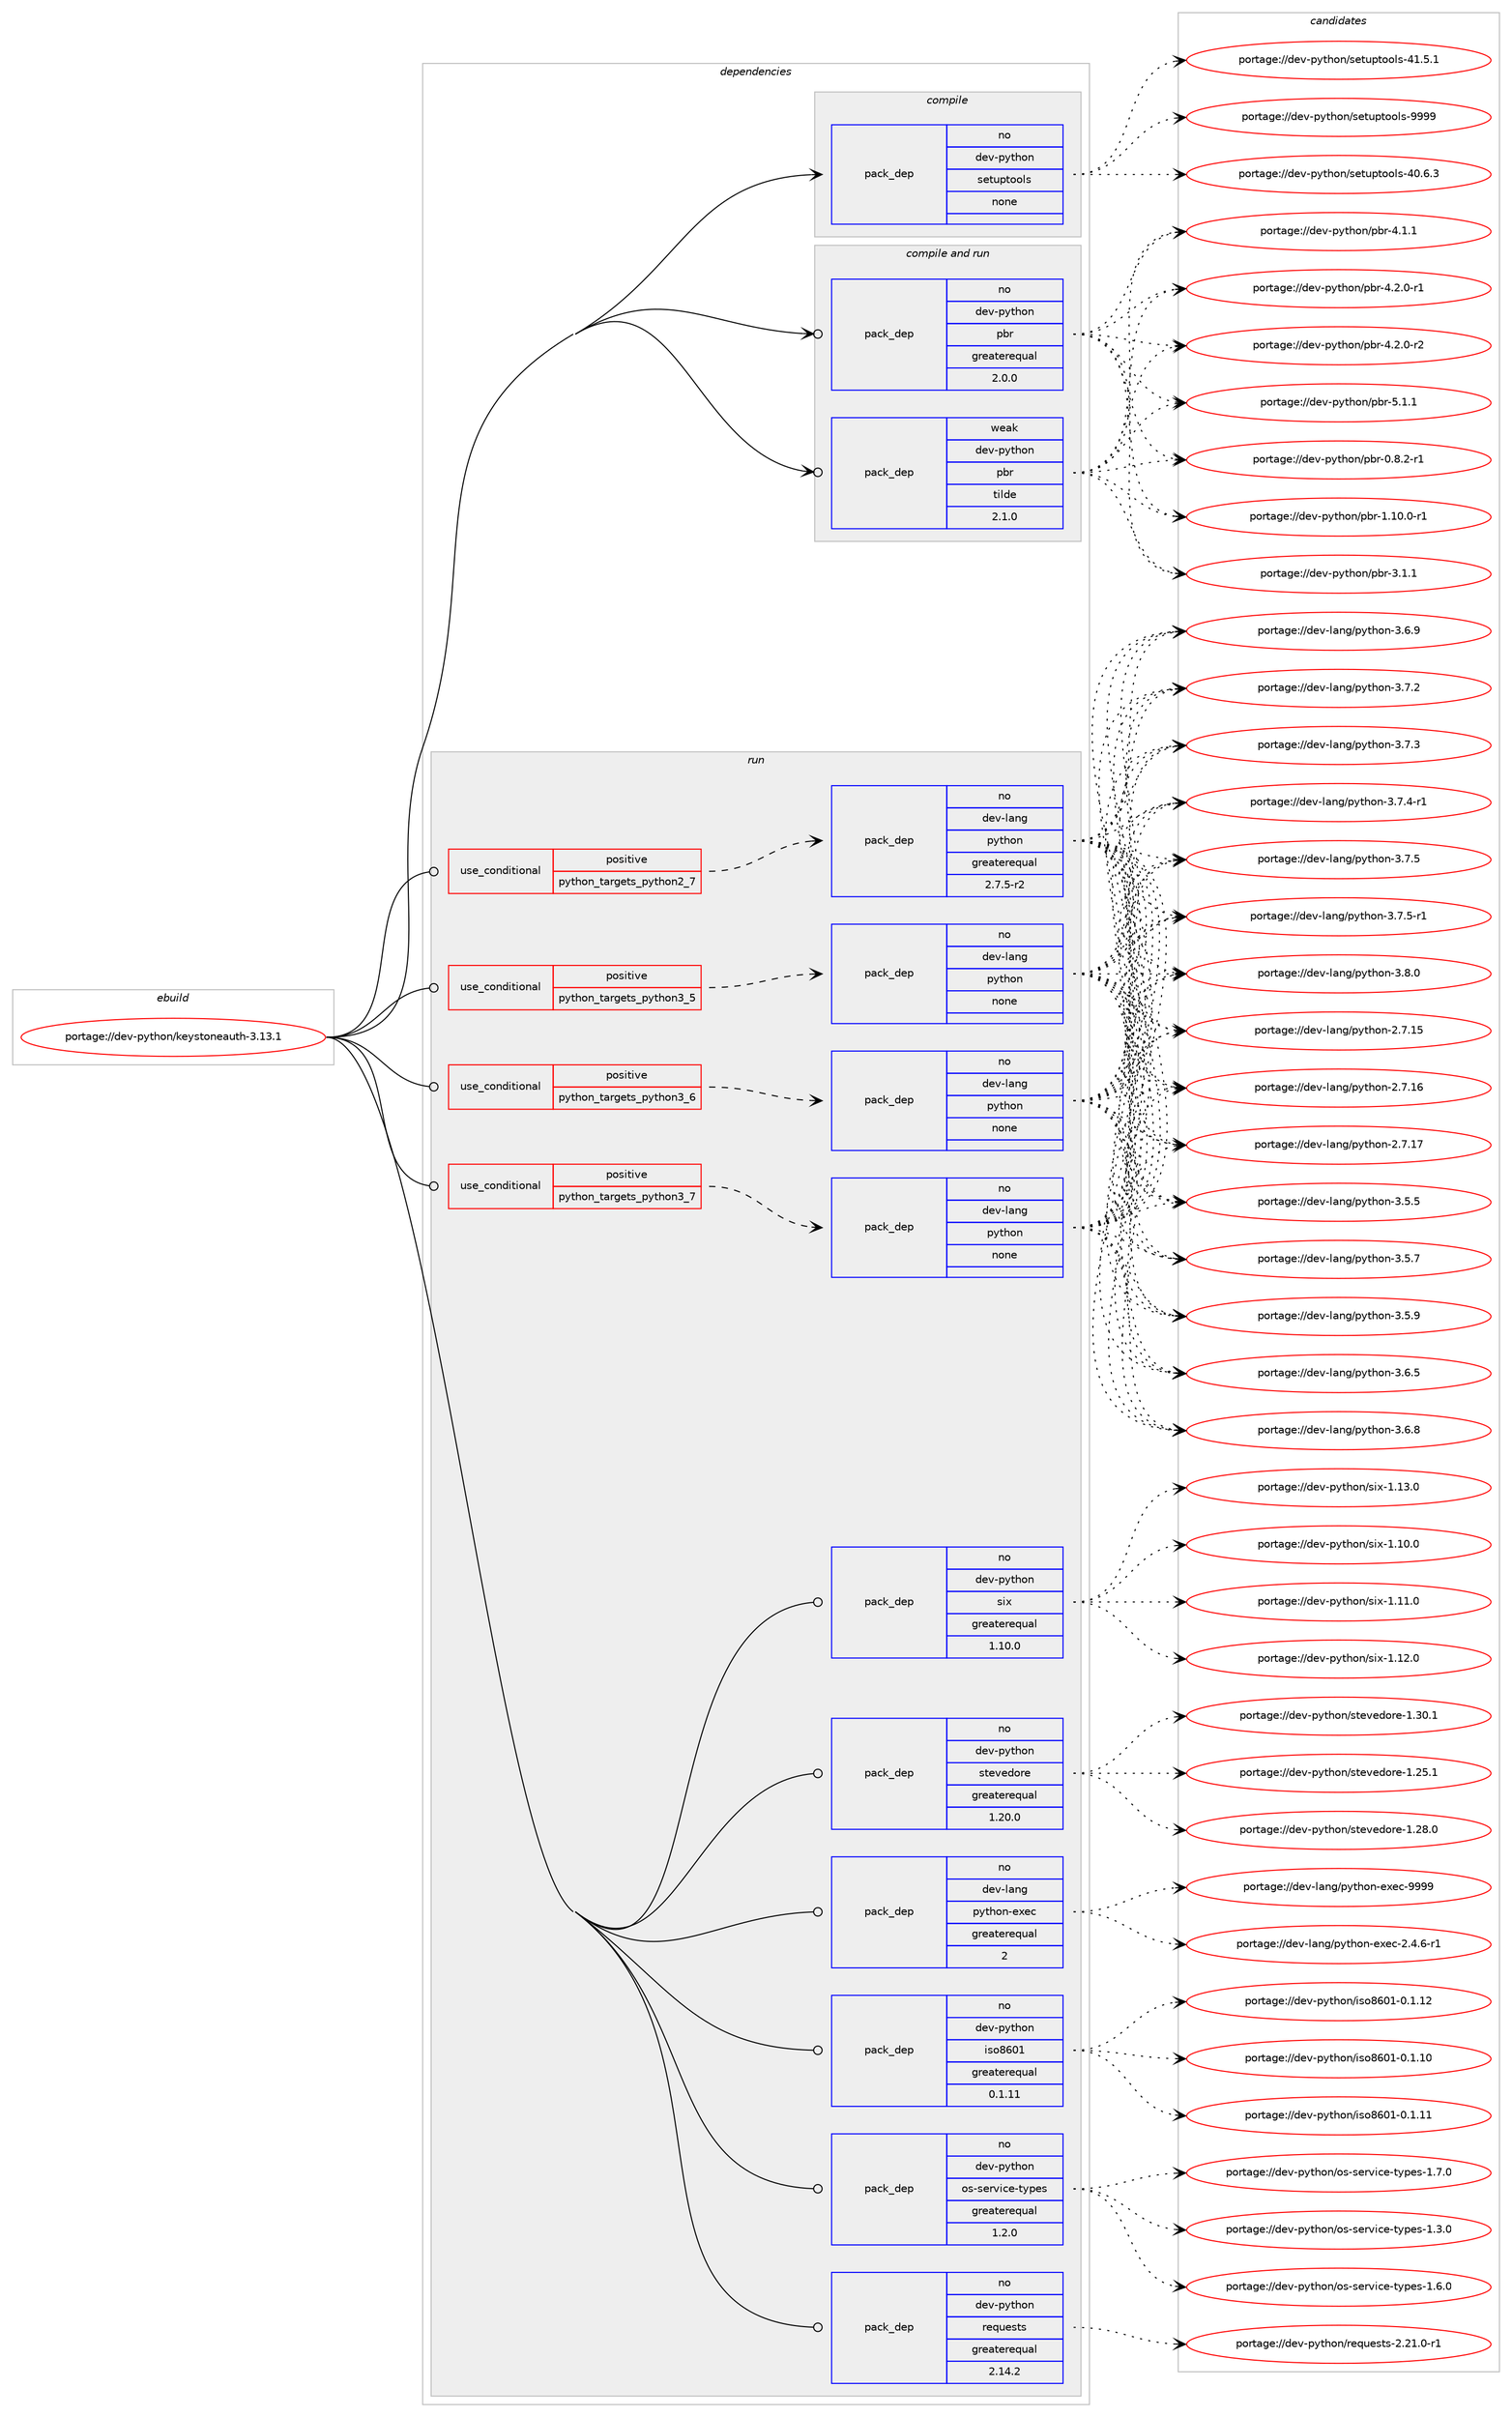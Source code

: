 digraph prolog {

# *************
# Graph options
# *************

newrank=true;
concentrate=true;
compound=true;
graph [rankdir=LR,fontname=Helvetica,fontsize=10,ranksep=1.5];#, ranksep=2.5, nodesep=0.2];
edge  [arrowhead=vee];
node  [fontname=Helvetica,fontsize=10];

# **********
# The ebuild
# **********

subgraph cluster_leftcol {
color=gray;
rank=same;
label=<<i>ebuild</i>>;
id [label="portage://dev-python/keystoneauth-3.13.1", color=red, width=4, href="../dev-python/keystoneauth-3.13.1.svg"];
}

# ****************
# The dependencies
# ****************

subgraph cluster_midcol {
color=gray;
label=<<i>dependencies</i>>;
subgraph cluster_compile {
fillcolor="#eeeeee";
style=filled;
label=<<i>compile</i>>;
subgraph pack112727 {
dependency147068 [label=<<TABLE BORDER="0" CELLBORDER="1" CELLSPACING="0" CELLPADDING="4" WIDTH="220"><TR><TD ROWSPAN="6" CELLPADDING="30">pack_dep</TD></TR><TR><TD WIDTH="110">no</TD></TR><TR><TD>dev-python</TD></TR><TR><TD>setuptools</TD></TR><TR><TD>none</TD></TR><TR><TD></TD></TR></TABLE>>, shape=none, color=blue];
}
id:e -> dependency147068:w [weight=20,style="solid",arrowhead="vee"];
}
subgraph cluster_compileandrun {
fillcolor="#eeeeee";
style=filled;
label=<<i>compile and run</i>>;
subgraph pack112728 {
dependency147069 [label=<<TABLE BORDER="0" CELLBORDER="1" CELLSPACING="0" CELLPADDING="4" WIDTH="220"><TR><TD ROWSPAN="6" CELLPADDING="30">pack_dep</TD></TR><TR><TD WIDTH="110">no</TD></TR><TR><TD>dev-python</TD></TR><TR><TD>pbr</TD></TR><TR><TD>greaterequal</TD></TR><TR><TD>2.0.0</TD></TR></TABLE>>, shape=none, color=blue];
}
id:e -> dependency147069:w [weight=20,style="solid",arrowhead="odotvee"];
subgraph pack112729 {
dependency147070 [label=<<TABLE BORDER="0" CELLBORDER="1" CELLSPACING="0" CELLPADDING="4" WIDTH="220"><TR><TD ROWSPAN="6" CELLPADDING="30">pack_dep</TD></TR><TR><TD WIDTH="110">weak</TD></TR><TR><TD>dev-python</TD></TR><TR><TD>pbr</TD></TR><TR><TD>tilde</TD></TR><TR><TD>2.1.0</TD></TR></TABLE>>, shape=none, color=blue];
}
id:e -> dependency147070:w [weight=20,style="solid",arrowhead="odotvee"];
}
subgraph cluster_run {
fillcolor="#eeeeee";
style=filled;
label=<<i>run</i>>;
subgraph cond31016 {
dependency147071 [label=<<TABLE BORDER="0" CELLBORDER="1" CELLSPACING="0" CELLPADDING="4"><TR><TD ROWSPAN="3" CELLPADDING="10">use_conditional</TD></TR><TR><TD>positive</TD></TR><TR><TD>python_targets_python2_7</TD></TR></TABLE>>, shape=none, color=red];
subgraph pack112730 {
dependency147072 [label=<<TABLE BORDER="0" CELLBORDER="1" CELLSPACING="0" CELLPADDING="4" WIDTH="220"><TR><TD ROWSPAN="6" CELLPADDING="30">pack_dep</TD></TR><TR><TD WIDTH="110">no</TD></TR><TR><TD>dev-lang</TD></TR><TR><TD>python</TD></TR><TR><TD>greaterequal</TD></TR><TR><TD>2.7.5-r2</TD></TR></TABLE>>, shape=none, color=blue];
}
dependency147071:e -> dependency147072:w [weight=20,style="dashed",arrowhead="vee"];
}
id:e -> dependency147071:w [weight=20,style="solid",arrowhead="odot"];
subgraph cond31017 {
dependency147073 [label=<<TABLE BORDER="0" CELLBORDER="1" CELLSPACING="0" CELLPADDING="4"><TR><TD ROWSPAN="3" CELLPADDING="10">use_conditional</TD></TR><TR><TD>positive</TD></TR><TR><TD>python_targets_python3_5</TD></TR></TABLE>>, shape=none, color=red];
subgraph pack112731 {
dependency147074 [label=<<TABLE BORDER="0" CELLBORDER="1" CELLSPACING="0" CELLPADDING="4" WIDTH="220"><TR><TD ROWSPAN="6" CELLPADDING="30">pack_dep</TD></TR><TR><TD WIDTH="110">no</TD></TR><TR><TD>dev-lang</TD></TR><TR><TD>python</TD></TR><TR><TD>none</TD></TR><TR><TD></TD></TR></TABLE>>, shape=none, color=blue];
}
dependency147073:e -> dependency147074:w [weight=20,style="dashed",arrowhead="vee"];
}
id:e -> dependency147073:w [weight=20,style="solid",arrowhead="odot"];
subgraph cond31018 {
dependency147075 [label=<<TABLE BORDER="0" CELLBORDER="1" CELLSPACING="0" CELLPADDING="4"><TR><TD ROWSPAN="3" CELLPADDING="10">use_conditional</TD></TR><TR><TD>positive</TD></TR><TR><TD>python_targets_python3_6</TD></TR></TABLE>>, shape=none, color=red];
subgraph pack112732 {
dependency147076 [label=<<TABLE BORDER="0" CELLBORDER="1" CELLSPACING="0" CELLPADDING="4" WIDTH="220"><TR><TD ROWSPAN="6" CELLPADDING="30">pack_dep</TD></TR><TR><TD WIDTH="110">no</TD></TR><TR><TD>dev-lang</TD></TR><TR><TD>python</TD></TR><TR><TD>none</TD></TR><TR><TD></TD></TR></TABLE>>, shape=none, color=blue];
}
dependency147075:e -> dependency147076:w [weight=20,style="dashed",arrowhead="vee"];
}
id:e -> dependency147075:w [weight=20,style="solid",arrowhead="odot"];
subgraph cond31019 {
dependency147077 [label=<<TABLE BORDER="0" CELLBORDER="1" CELLSPACING="0" CELLPADDING="4"><TR><TD ROWSPAN="3" CELLPADDING="10">use_conditional</TD></TR><TR><TD>positive</TD></TR><TR><TD>python_targets_python3_7</TD></TR></TABLE>>, shape=none, color=red];
subgraph pack112733 {
dependency147078 [label=<<TABLE BORDER="0" CELLBORDER="1" CELLSPACING="0" CELLPADDING="4" WIDTH="220"><TR><TD ROWSPAN="6" CELLPADDING="30">pack_dep</TD></TR><TR><TD WIDTH="110">no</TD></TR><TR><TD>dev-lang</TD></TR><TR><TD>python</TD></TR><TR><TD>none</TD></TR><TR><TD></TD></TR></TABLE>>, shape=none, color=blue];
}
dependency147077:e -> dependency147078:w [weight=20,style="dashed",arrowhead="vee"];
}
id:e -> dependency147077:w [weight=20,style="solid",arrowhead="odot"];
subgraph pack112734 {
dependency147079 [label=<<TABLE BORDER="0" CELLBORDER="1" CELLSPACING="0" CELLPADDING="4" WIDTH="220"><TR><TD ROWSPAN="6" CELLPADDING="30">pack_dep</TD></TR><TR><TD WIDTH="110">no</TD></TR><TR><TD>dev-lang</TD></TR><TR><TD>python-exec</TD></TR><TR><TD>greaterequal</TD></TR><TR><TD>2</TD></TR></TABLE>>, shape=none, color=blue];
}
id:e -> dependency147079:w [weight=20,style="solid",arrowhead="odot"];
subgraph pack112735 {
dependency147080 [label=<<TABLE BORDER="0" CELLBORDER="1" CELLSPACING="0" CELLPADDING="4" WIDTH="220"><TR><TD ROWSPAN="6" CELLPADDING="30">pack_dep</TD></TR><TR><TD WIDTH="110">no</TD></TR><TR><TD>dev-python</TD></TR><TR><TD>iso8601</TD></TR><TR><TD>greaterequal</TD></TR><TR><TD>0.1.11</TD></TR></TABLE>>, shape=none, color=blue];
}
id:e -> dependency147080:w [weight=20,style="solid",arrowhead="odot"];
subgraph pack112736 {
dependency147081 [label=<<TABLE BORDER="0" CELLBORDER="1" CELLSPACING="0" CELLPADDING="4" WIDTH="220"><TR><TD ROWSPAN="6" CELLPADDING="30">pack_dep</TD></TR><TR><TD WIDTH="110">no</TD></TR><TR><TD>dev-python</TD></TR><TR><TD>os-service-types</TD></TR><TR><TD>greaterequal</TD></TR><TR><TD>1.2.0</TD></TR></TABLE>>, shape=none, color=blue];
}
id:e -> dependency147081:w [weight=20,style="solid",arrowhead="odot"];
subgraph pack112737 {
dependency147082 [label=<<TABLE BORDER="0" CELLBORDER="1" CELLSPACING="0" CELLPADDING="4" WIDTH="220"><TR><TD ROWSPAN="6" CELLPADDING="30">pack_dep</TD></TR><TR><TD WIDTH="110">no</TD></TR><TR><TD>dev-python</TD></TR><TR><TD>requests</TD></TR><TR><TD>greaterequal</TD></TR><TR><TD>2.14.2</TD></TR></TABLE>>, shape=none, color=blue];
}
id:e -> dependency147082:w [weight=20,style="solid",arrowhead="odot"];
subgraph pack112738 {
dependency147083 [label=<<TABLE BORDER="0" CELLBORDER="1" CELLSPACING="0" CELLPADDING="4" WIDTH="220"><TR><TD ROWSPAN="6" CELLPADDING="30">pack_dep</TD></TR><TR><TD WIDTH="110">no</TD></TR><TR><TD>dev-python</TD></TR><TR><TD>six</TD></TR><TR><TD>greaterequal</TD></TR><TR><TD>1.10.0</TD></TR></TABLE>>, shape=none, color=blue];
}
id:e -> dependency147083:w [weight=20,style="solid",arrowhead="odot"];
subgraph pack112739 {
dependency147084 [label=<<TABLE BORDER="0" CELLBORDER="1" CELLSPACING="0" CELLPADDING="4" WIDTH="220"><TR><TD ROWSPAN="6" CELLPADDING="30">pack_dep</TD></TR><TR><TD WIDTH="110">no</TD></TR><TR><TD>dev-python</TD></TR><TR><TD>stevedore</TD></TR><TR><TD>greaterequal</TD></TR><TR><TD>1.20.0</TD></TR></TABLE>>, shape=none, color=blue];
}
id:e -> dependency147084:w [weight=20,style="solid",arrowhead="odot"];
}
}

# **************
# The candidates
# **************

subgraph cluster_choices {
rank=same;
color=gray;
label=<<i>candidates</i>>;

subgraph choice112727 {
color=black;
nodesep=1;
choiceportage100101118451121211161041111104711510111611711211611111110811545524846544651 [label="portage://dev-python/setuptools-40.6.3", color=red, width=4,href="../dev-python/setuptools-40.6.3.svg"];
choiceportage100101118451121211161041111104711510111611711211611111110811545524946534649 [label="portage://dev-python/setuptools-41.5.1", color=red, width=4,href="../dev-python/setuptools-41.5.1.svg"];
choiceportage10010111845112121116104111110471151011161171121161111111081154557575757 [label="portage://dev-python/setuptools-9999", color=red, width=4,href="../dev-python/setuptools-9999.svg"];
dependency147068:e -> choiceportage100101118451121211161041111104711510111611711211611111110811545524846544651:w [style=dotted,weight="100"];
dependency147068:e -> choiceportage100101118451121211161041111104711510111611711211611111110811545524946534649:w [style=dotted,weight="100"];
dependency147068:e -> choiceportage10010111845112121116104111110471151011161171121161111111081154557575757:w [style=dotted,weight="100"];
}
subgraph choice112728 {
color=black;
nodesep=1;
choiceportage1001011184511212111610411111047112981144548465646504511449 [label="portage://dev-python/pbr-0.8.2-r1", color=red, width=4,href="../dev-python/pbr-0.8.2-r1.svg"];
choiceportage100101118451121211161041111104711298114454946494846484511449 [label="portage://dev-python/pbr-1.10.0-r1", color=red, width=4,href="../dev-python/pbr-1.10.0-r1.svg"];
choiceportage100101118451121211161041111104711298114455146494649 [label="portage://dev-python/pbr-3.1.1", color=red, width=4,href="../dev-python/pbr-3.1.1.svg"];
choiceportage100101118451121211161041111104711298114455246494649 [label="portage://dev-python/pbr-4.1.1", color=red, width=4,href="../dev-python/pbr-4.1.1.svg"];
choiceportage1001011184511212111610411111047112981144552465046484511449 [label="portage://dev-python/pbr-4.2.0-r1", color=red, width=4,href="../dev-python/pbr-4.2.0-r1.svg"];
choiceportage1001011184511212111610411111047112981144552465046484511450 [label="portage://dev-python/pbr-4.2.0-r2", color=red, width=4,href="../dev-python/pbr-4.2.0-r2.svg"];
choiceportage100101118451121211161041111104711298114455346494649 [label="portage://dev-python/pbr-5.1.1", color=red, width=4,href="../dev-python/pbr-5.1.1.svg"];
dependency147069:e -> choiceportage1001011184511212111610411111047112981144548465646504511449:w [style=dotted,weight="100"];
dependency147069:e -> choiceportage100101118451121211161041111104711298114454946494846484511449:w [style=dotted,weight="100"];
dependency147069:e -> choiceportage100101118451121211161041111104711298114455146494649:w [style=dotted,weight="100"];
dependency147069:e -> choiceportage100101118451121211161041111104711298114455246494649:w [style=dotted,weight="100"];
dependency147069:e -> choiceportage1001011184511212111610411111047112981144552465046484511449:w [style=dotted,weight="100"];
dependency147069:e -> choiceportage1001011184511212111610411111047112981144552465046484511450:w [style=dotted,weight="100"];
dependency147069:e -> choiceportage100101118451121211161041111104711298114455346494649:w [style=dotted,weight="100"];
}
subgraph choice112729 {
color=black;
nodesep=1;
choiceportage1001011184511212111610411111047112981144548465646504511449 [label="portage://dev-python/pbr-0.8.2-r1", color=red, width=4,href="../dev-python/pbr-0.8.2-r1.svg"];
choiceportage100101118451121211161041111104711298114454946494846484511449 [label="portage://dev-python/pbr-1.10.0-r1", color=red, width=4,href="../dev-python/pbr-1.10.0-r1.svg"];
choiceportage100101118451121211161041111104711298114455146494649 [label="portage://dev-python/pbr-3.1.1", color=red, width=4,href="../dev-python/pbr-3.1.1.svg"];
choiceportage100101118451121211161041111104711298114455246494649 [label="portage://dev-python/pbr-4.1.1", color=red, width=4,href="../dev-python/pbr-4.1.1.svg"];
choiceportage1001011184511212111610411111047112981144552465046484511449 [label="portage://dev-python/pbr-4.2.0-r1", color=red, width=4,href="../dev-python/pbr-4.2.0-r1.svg"];
choiceportage1001011184511212111610411111047112981144552465046484511450 [label="portage://dev-python/pbr-4.2.0-r2", color=red, width=4,href="../dev-python/pbr-4.2.0-r2.svg"];
choiceportage100101118451121211161041111104711298114455346494649 [label="portage://dev-python/pbr-5.1.1", color=red, width=4,href="../dev-python/pbr-5.1.1.svg"];
dependency147070:e -> choiceportage1001011184511212111610411111047112981144548465646504511449:w [style=dotted,weight="100"];
dependency147070:e -> choiceportage100101118451121211161041111104711298114454946494846484511449:w [style=dotted,weight="100"];
dependency147070:e -> choiceportage100101118451121211161041111104711298114455146494649:w [style=dotted,weight="100"];
dependency147070:e -> choiceportage100101118451121211161041111104711298114455246494649:w [style=dotted,weight="100"];
dependency147070:e -> choiceportage1001011184511212111610411111047112981144552465046484511449:w [style=dotted,weight="100"];
dependency147070:e -> choiceportage1001011184511212111610411111047112981144552465046484511450:w [style=dotted,weight="100"];
dependency147070:e -> choiceportage100101118451121211161041111104711298114455346494649:w [style=dotted,weight="100"];
}
subgraph choice112730 {
color=black;
nodesep=1;
choiceportage10010111845108971101034711212111610411111045504655464953 [label="portage://dev-lang/python-2.7.15", color=red, width=4,href="../dev-lang/python-2.7.15.svg"];
choiceportage10010111845108971101034711212111610411111045504655464954 [label="portage://dev-lang/python-2.7.16", color=red, width=4,href="../dev-lang/python-2.7.16.svg"];
choiceportage10010111845108971101034711212111610411111045504655464955 [label="portage://dev-lang/python-2.7.17", color=red, width=4,href="../dev-lang/python-2.7.17.svg"];
choiceportage100101118451089711010347112121116104111110455146534653 [label="portage://dev-lang/python-3.5.5", color=red, width=4,href="../dev-lang/python-3.5.5.svg"];
choiceportage100101118451089711010347112121116104111110455146534655 [label="portage://dev-lang/python-3.5.7", color=red, width=4,href="../dev-lang/python-3.5.7.svg"];
choiceportage100101118451089711010347112121116104111110455146534657 [label="portage://dev-lang/python-3.5.9", color=red, width=4,href="../dev-lang/python-3.5.9.svg"];
choiceportage100101118451089711010347112121116104111110455146544653 [label="portage://dev-lang/python-3.6.5", color=red, width=4,href="../dev-lang/python-3.6.5.svg"];
choiceportage100101118451089711010347112121116104111110455146544656 [label="portage://dev-lang/python-3.6.8", color=red, width=4,href="../dev-lang/python-3.6.8.svg"];
choiceportage100101118451089711010347112121116104111110455146544657 [label="portage://dev-lang/python-3.6.9", color=red, width=4,href="../dev-lang/python-3.6.9.svg"];
choiceportage100101118451089711010347112121116104111110455146554650 [label="portage://dev-lang/python-3.7.2", color=red, width=4,href="../dev-lang/python-3.7.2.svg"];
choiceportage100101118451089711010347112121116104111110455146554651 [label="portage://dev-lang/python-3.7.3", color=red, width=4,href="../dev-lang/python-3.7.3.svg"];
choiceportage1001011184510897110103471121211161041111104551465546524511449 [label="portage://dev-lang/python-3.7.4-r1", color=red, width=4,href="../dev-lang/python-3.7.4-r1.svg"];
choiceportage100101118451089711010347112121116104111110455146554653 [label="portage://dev-lang/python-3.7.5", color=red, width=4,href="../dev-lang/python-3.7.5.svg"];
choiceportage1001011184510897110103471121211161041111104551465546534511449 [label="portage://dev-lang/python-3.7.5-r1", color=red, width=4,href="../dev-lang/python-3.7.5-r1.svg"];
choiceportage100101118451089711010347112121116104111110455146564648 [label="portage://dev-lang/python-3.8.0", color=red, width=4,href="../dev-lang/python-3.8.0.svg"];
dependency147072:e -> choiceportage10010111845108971101034711212111610411111045504655464953:w [style=dotted,weight="100"];
dependency147072:e -> choiceportage10010111845108971101034711212111610411111045504655464954:w [style=dotted,weight="100"];
dependency147072:e -> choiceportage10010111845108971101034711212111610411111045504655464955:w [style=dotted,weight="100"];
dependency147072:e -> choiceportage100101118451089711010347112121116104111110455146534653:w [style=dotted,weight="100"];
dependency147072:e -> choiceportage100101118451089711010347112121116104111110455146534655:w [style=dotted,weight="100"];
dependency147072:e -> choiceportage100101118451089711010347112121116104111110455146534657:w [style=dotted,weight="100"];
dependency147072:e -> choiceportage100101118451089711010347112121116104111110455146544653:w [style=dotted,weight="100"];
dependency147072:e -> choiceportage100101118451089711010347112121116104111110455146544656:w [style=dotted,weight="100"];
dependency147072:e -> choiceportage100101118451089711010347112121116104111110455146544657:w [style=dotted,weight="100"];
dependency147072:e -> choiceportage100101118451089711010347112121116104111110455146554650:w [style=dotted,weight="100"];
dependency147072:e -> choiceportage100101118451089711010347112121116104111110455146554651:w [style=dotted,weight="100"];
dependency147072:e -> choiceportage1001011184510897110103471121211161041111104551465546524511449:w [style=dotted,weight="100"];
dependency147072:e -> choiceportage100101118451089711010347112121116104111110455146554653:w [style=dotted,weight="100"];
dependency147072:e -> choiceportage1001011184510897110103471121211161041111104551465546534511449:w [style=dotted,weight="100"];
dependency147072:e -> choiceportage100101118451089711010347112121116104111110455146564648:w [style=dotted,weight="100"];
}
subgraph choice112731 {
color=black;
nodesep=1;
choiceportage10010111845108971101034711212111610411111045504655464953 [label="portage://dev-lang/python-2.7.15", color=red, width=4,href="../dev-lang/python-2.7.15.svg"];
choiceportage10010111845108971101034711212111610411111045504655464954 [label="portage://dev-lang/python-2.7.16", color=red, width=4,href="../dev-lang/python-2.7.16.svg"];
choiceportage10010111845108971101034711212111610411111045504655464955 [label="portage://dev-lang/python-2.7.17", color=red, width=4,href="../dev-lang/python-2.7.17.svg"];
choiceportage100101118451089711010347112121116104111110455146534653 [label="portage://dev-lang/python-3.5.5", color=red, width=4,href="../dev-lang/python-3.5.5.svg"];
choiceportage100101118451089711010347112121116104111110455146534655 [label="portage://dev-lang/python-3.5.7", color=red, width=4,href="../dev-lang/python-3.5.7.svg"];
choiceportage100101118451089711010347112121116104111110455146534657 [label="portage://dev-lang/python-3.5.9", color=red, width=4,href="../dev-lang/python-3.5.9.svg"];
choiceportage100101118451089711010347112121116104111110455146544653 [label="portage://dev-lang/python-3.6.5", color=red, width=4,href="../dev-lang/python-3.6.5.svg"];
choiceportage100101118451089711010347112121116104111110455146544656 [label="portage://dev-lang/python-3.6.8", color=red, width=4,href="../dev-lang/python-3.6.8.svg"];
choiceportage100101118451089711010347112121116104111110455146544657 [label="portage://dev-lang/python-3.6.9", color=red, width=4,href="../dev-lang/python-3.6.9.svg"];
choiceportage100101118451089711010347112121116104111110455146554650 [label="portage://dev-lang/python-3.7.2", color=red, width=4,href="../dev-lang/python-3.7.2.svg"];
choiceportage100101118451089711010347112121116104111110455146554651 [label="portage://dev-lang/python-3.7.3", color=red, width=4,href="../dev-lang/python-3.7.3.svg"];
choiceportage1001011184510897110103471121211161041111104551465546524511449 [label="portage://dev-lang/python-3.7.4-r1", color=red, width=4,href="../dev-lang/python-3.7.4-r1.svg"];
choiceportage100101118451089711010347112121116104111110455146554653 [label="portage://dev-lang/python-3.7.5", color=red, width=4,href="../dev-lang/python-3.7.5.svg"];
choiceportage1001011184510897110103471121211161041111104551465546534511449 [label="portage://dev-lang/python-3.7.5-r1", color=red, width=4,href="../dev-lang/python-3.7.5-r1.svg"];
choiceportage100101118451089711010347112121116104111110455146564648 [label="portage://dev-lang/python-3.8.0", color=red, width=4,href="../dev-lang/python-3.8.0.svg"];
dependency147074:e -> choiceportage10010111845108971101034711212111610411111045504655464953:w [style=dotted,weight="100"];
dependency147074:e -> choiceportage10010111845108971101034711212111610411111045504655464954:w [style=dotted,weight="100"];
dependency147074:e -> choiceportage10010111845108971101034711212111610411111045504655464955:w [style=dotted,weight="100"];
dependency147074:e -> choiceportage100101118451089711010347112121116104111110455146534653:w [style=dotted,weight="100"];
dependency147074:e -> choiceportage100101118451089711010347112121116104111110455146534655:w [style=dotted,weight="100"];
dependency147074:e -> choiceportage100101118451089711010347112121116104111110455146534657:w [style=dotted,weight="100"];
dependency147074:e -> choiceportage100101118451089711010347112121116104111110455146544653:w [style=dotted,weight="100"];
dependency147074:e -> choiceportage100101118451089711010347112121116104111110455146544656:w [style=dotted,weight="100"];
dependency147074:e -> choiceportage100101118451089711010347112121116104111110455146544657:w [style=dotted,weight="100"];
dependency147074:e -> choiceportage100101118451089711010347112121116104111110455146554650:w [style=dotted,weight="100"];
dependency147074:e -> choiceportage100101118451089711010347112121116104111110455146554651:w [style=dotted,weight="100"];
dependency147074:e -> choiceportage1001011184510897110103471121211161041111104551465546524511449:w [style=dotted,weight="100"];
dependency147074:e -> choiceportage100101118451089711010347112121116104111110455146554653:w [style=dotted,weight="100"];
dependency147074:e -> choiceportage1001011184510897110103471121211161041111104551465546534511449:w [style=dotted,weight="100"];
dependency147074:e -> choiceportage100101118451089711010347112121116104111110455146564648:w [style=dotted,weight="100"];
}
subgraph choice112732 {
color=black;
nodesep=1;
choiceportage10010111845108971101034711212111610411111045504655464953 [label="portage://dev-lang/python-2.7.15", color=red, width=4,href="../dev-lang/python-2.7.15.svg"];
choiceportage10010111845108971101034711212111610411111045504655464954 [label="portage://dev-lang/python-2.7.16", color=red, width=4,href="../dev-lang/python-2.7.16.svg"];
choiceportage10010111845108971101034711212111610411111045504655464955 [label="portage://dev-lang/python-2.7.17", color=red, width=4,href="../dev-lang/python-2.7.17.svg"];
choiceportage100101118451089711010347112121116104111110455146534653 [label="portage://dev-lang/python-3.5.5", color=red, width=4,href="../dev-lang/python-3.5.5.svg"];
choiceportage100101118451089711010347112121116104111110455146534655 [label="portage://dev-lang/python-3.5.7", color=red, width=4,href="../dev-lang/python-3.5.7.svg"];
choiceportage100101118451089711010347112121116104111110455146534657 [label="portage://dev-lang/python-3.5.9", color=red, width=4,href="../dev-lang/python-3.5.9.svg"];
choiceportage100101118451089711010347112121116104111110455146544653 [label="portage://dev-lang/python-3.6.5", color=red, width=4,href="../dev-lang/python-3.6.5.svg"];
choiceportage100101118451089711010347112121116104111110455146544656 [label="portage://dev-lang/python-3.6.8", color=red, width=4,href="../dev-lang/python-3.6.8.svg"];
choiceportage100101118451089711010347112121116104111110455146544657 [label="portage://dev-lang/python-3.6.9", color=red, width=4,href="../dev-lang/python-3.6.9.svg"];
choiceportage100101118451089711010347112121116104111110455146554650 [label="portage://dev-lang/python-3.7.2", color=red, width=4,href="../dev-lang/python-3.7.2.svg"];
choiceportage100101118451089711010347112121116104111110455146554651 [label="portage://dev-lang/python-3.7.3", color=red, width=4,href="../dev-lang/python-3.7.3.svg"];
choiceportage1001011184510897110103471121211161041111104551465546524511449 [label="portage://dev-lang/python-3.7.4-r1", color=red, width=4,href="../dev-lang/python-3.7.4-r1.svg"];
choiceportage100101118451089711010347112121116104111110455146554653 [label="portage://dev-lang/python-3.7.5", color=red, width=4,href="../dev-lang/python-3.7.5.svg"];
choiceportage1001011184510897110103471121211161041111104551465546534511449 [label="portage://dev-lang/python-3.7.5-r1", color=red, width=4,href="../dev-lang/python-3.7.5-r1.svg"];
choiceportage100101118451089711010347112121116104111110455146564648 [label="portage://dev-lang/python-3.8.0", color=red, width=4,href="../dev-lang/python-3.8.0.svg"];
dependency147076:e -> choiceportage10010111845108971101034711212111610411111045504655464953:w [style=dotted,weight="100"];
dependency147076:e -> choiceportage10010111845108971101034711212111610411111045504655464954:w [style=dotted,weight="100"];
dependency147076:e -> choiceportage10010111845108971101034711212111610411111045504655464955:w [style=dotted,weight="100"];
dependency147076:e -> choiceportage100101118451089711010347112121116104111110455146534653:w [style=dotted,weight="100"];
dependency147076:e -> choiceportage100101118451089711010347112121116104111110455146534655:w [style=dotted,weight="100"];
dependency147076:e -> choiceportage100101118451089711010347112121116104111110455146534657:w [style=dotted,weight="100"];
dependency147076:e -> choiceportage100101118451089711010347112121116104111110455146544653:w [style=dotted,weight="100"];
dependency147076:e -> choiceportage100101118451089711010347112121116104111110455146544656:w [style=dotted,weight="100"];
dependency147076:e -> choiceportage100101118451089711010347112121116104111110455146544657:w [style=dotted,weight="100"];
dependency147076:e -> choiceportage100101118451089711010347112121116104111110455146554650:w [style=dotted,weight="100"];
dependency147076:e -> choiceportage100101118451089711010347112121116104111110455146554651:w [style=dotted,weight="100"];
dependency147076:e -> choiceportage1001011184510897110103471121211161041111104551465546524511449:w [style=dotted,weight="100"];
dependency147076:e -> choiceportage100101118451089711010347112121116104111110455146554653:w [style=dotted,weight="100"];
dependency147076:e -> choiceportage1001011184510897110103471121211161041111104551465546534511449:w [style=dotted,weight="100"];
dependency147076:e -> choiceportage100101118451089711010347112121116104111110455146564648:w [style=dotted,weight="100"];
}
subgraph choice112733 {
color=black;
nodesep=1;
choiceportage10010111845108971101034711212111610411111045504655464953 [label="portage://dev-lang/python-2.7.15", color=red, width=4,href="../dev-lang/python-2.7.15.svg"];
choiceportage10010111845108971101034711212111610411111045504655464954 [label="portage://dev-lang/python-2.7.16", color=red, width=4,href="../dev-lang/python-2.7.16.svg"];
choiceportage10010111845108971101034711212111610411111045504655464955 [label="portage://dev-lang/python-2.7.17", color=red, width=4,href="../dev-lang/python-2.7.17.svg"];
choiceportage100101118451089711010347112121116104111110455146534653 [label="portage://dev-lang/python-3.5.5", color=red, width=4,href="../dev-lang/python-3.5.5.svg"];
choiceportage100101118451089711010347112121116104111110455146534655 [label="portage://dev-lang/python-3.5.7", color=red, width=4,href="../dev-lang/python-3.5.7.svg"];
choiceportage100101118451089711010347112121116104111110455146534657 [label="portage://dev-lang/python-3.5.9", color=red, width=4,href="../dev-lang/python-3.5.9.svg"];
choiceportage100101118451089711010347112121116104111110455146544653 [label="portage://dev-lang/python-3.6.5", color=red, width=4,href="../dev-lang/python-3.6.5.svg"];
choiceportage100101118451089711010347112121116104111110455146544656 [label="portage://dev-lang/python-3.6.8", color=red, width=4,href="../dev-lang/python-3.6.8.svg"];
choiceportage100101118451089711010347112121116104111110455146544657 [label="portage://dev-lang/python-3.6.9", color=red, width=4,href="../dev-lang/python-3.6.9.svg"];
choiceportage100101118451089711010347112121116104111110455146554650 [label="portage://dev-lang/python-3.7.2", color=red, width=4,href="../dev-lang/python-3.7.2.svg"];
choiceportage100101118451089711010347112121116104111110455146554651 [label="portage://dev-lang/python-3.7.3", color=red, width=4,href="../dev-lang/python-3.7.3.svg"];
choiceportage1001011184510897110103471121211161041111104551465546524511449 [label="portage://dev-lang/python-3.7.4-r1", color=red, width=4,href="../dev-lang/python-3.7.4-r1.svg"];
choiceportage100101118451089711010347112121116104111110455146554653 [label="portage://dev-lang/python-3.7.5", color=red, width=4,href="../dev-lang/python-3.7.5.svg"];
choiceportage1001011184510897110103471121211161041111104551465546534511449 [label="portage://dev-lang/python-3.7.5-r1", color=red, width=4,href="../dev-lang/python-3.7.5-r1.svg"];
choiceportage100101118451089711010347112121116104111110455146564648 [label="portage://dev-lang/python-3.8.0", color=red, width=4,href="../dev-lang/python-3.8.0.svg"];
dependency147078:e -> choiceportage10010111845108971101034711212111610411111045504655464953:w [style=dotted,weight="100"];
dependency147078:e -> choiceportage10010111845108971101034711212111610411111045504655464954:w [style=dotted,weight="100"];
dependency147078:e -> choiceportage10010111845108971101034711212111610411111045504655464955:w [style=dotted,weight="100"];
dependency147078:e -> choiceportage100101118451089711010347112121116104111110455146534653:w [style=dotted,weight="100"];
dependency147078:e -> choiceportage100101118451089711010347112121116104111110455146534655:w [style=dotted,weight="100"];
dependency147078:e -> choiceportage100101118451089711010347112121116104111110455146534657:w [style=dotted,weight="100"];
dependency147078:e -> choiceportage100101118451089711010347112121116104111110455146544653:w [style=dotted,weight="100"];
dependency147078:e -> choiceportage100101118451089711010347112121116104111110455146544656:w [style=dotted,weight="100"];
dependency147078:e -> choiceportage100101118451089711010347112121116104111110455146544657:w [style=dotted,weight="100"];
dependency147078:e -> choiceportage100101118451089711010347112121116104111110455146554650:w [style=dotted,weight="100"];
dependency147078:e -> choiceportage100101118451089711010347112121116104111110455146554651:w [style=dotted,weight="100"];
dependency147078:e -> choiceportage1001011184510897110103471121211161041111104551465546524511449:w [style=dotted,weight="100"];
dependency147078:e -> choiceportage100101118451089711010347112121116104111110455146554653:w [style=dotted,weight="100"];
dependency147078:e -> choiceportage1001011184510897110103471121211161041111104551465546534511449:w [style=dotted,weight="100"];
dependency147078:e -> choiceportage100101118451089711010347112121116104111110455146564648:w [style=dotted,weight="100"];
}
subgraph choice112734 {
color=black;
nodesep=1;
choiceportage10010111845108971101034711212111610411111045101120101994550465246544511449 [label="portage://dev-lang/python-exec-2.4.6-r1", color=red, width=4,href="../dev-lang/python-exec-2.4.6-r1.svg"];
choiceportage10010111845108971101034711212111610411111045101120101994557575757 [label="portage://dev-lang/python-exec-9999", color=red, width=4,href="../dev-lang/python-exec-9999.svg"];
dependency147079:e -> choiceportage10010111845108971101034711212111610411111045101120101994550465246544511449:w [style=dotted,weight="100"];
dependency147079:e -> choiceportage10010111845108971101034711212111610411111045101120101994557575757:w [style=dotted,weight="100"];
}
subgraph choice112735 {
color=black;
nodesep=1;
choiceportage10010111845112121116104111110471051151115654484945484649464948 [label="portage://dev-python/iso8601-0.1.10", color=red, width=4,href="../dev-python/iso8601-0.1.10.svg"];
choiceportage10010111845112121116104111110471051151115654484945484649464949 [label="portage://dev-python/iso8601-0.1.11", color=red, width=4,href="../dev-python/iso8601-0.1.11.svg"];
choiceportage10010111845112121116104111110471051151115654484945484649464950 [label="portage://dev-python/iso8601-0.1.12", color=red, width=4,href="../dev-python/iso8601-0.1.12.svg"];
dependency147080:e -> choiceportage10010111845112121116104111110471051151115654484945484649464948:w [style=dotted,weight="100"];
dependency147080:e -> choiceportage10010111845112121116104111110471051151115654484945484649464949:w [style=dotted,weight="100"];
dependency147080:e -> choiceportage10010111845112121116104111110471051151115654484945484649464950:w [style=dotted,weight="100"];
}
subgraph choice112736 {
color=black;
nodesep=1;
choiceportage1001011184511212111610411111047111115451151011141181059910145116121112101115454946514648 [label="portage://dev-python/os-service-types-1.3.0", color=red, width=4,href="../dev-python/os-service-types-1.3.0.svg"];
choiceportage1001011184511212111610411111047111115451151011141181059910145116121112101115454946544648 [label="portage://dev-python/os-service-types-1.6.0", color=red, width=4,href="../dev-python/os-service-types-1.6.0.svg"];
choiceportage1001011184511212111610411111047111115451151011141181059910145116121112101115454946554648 [label="portage://dev-python/os-service-types-1.7.0", color=red, width=4,href="../dev-python/os-service-types-1.7.0.svg"];
dependency147081:e -> choiceportage1001011184511212111610411111047111115451151011141181059910145116121112101115454946514648:w [style=dotted,weight="100"];
dependency147081:e -> choiceportage1001011184511212111610411111047111115451151011141181059910145116121112101115454946544648:w [style=dotted,weight="100"];
dependency147081:e -> choiceportage1001011184511212111610411111047111115451151011141181059910145116121112101115454946554648:w [style=dotted,weight="100"];
}
subgraph choice112737 {
color=black;
nodesep=1;
choiceportage1001011184511212111610411111047114101113117101115116115455046504946484511449 [label="portage://dev-python/requests-2.21.0-r1", color=red, width=4,href="../dev-python/requests-2.21.0-r1.svg"];
dependency147082:e -> choiceportage1001011184511212111610411111047114101113117101115116115455046504946484511449:w [style=dotted,weight="100"];
}
subgraph choice112738 {
color=black;
nodesep=1;
choiceportage100101118451121211161041111104711510512045494649484648 [label="portage://dev-python/six-1.10.0", color=red, width=4,href="../dev-python/six-1.10.0.svg"];
choiceportage100101118451121211161041111104711510512045494649494648 [label="portage://dev-python/six-1.11.0", color=red, width=4,href="../dev-python/six-1.11.0.svg"];
choiceportage100101118451121211161041111104711510512045494649504648 [label="portage://dev-python/six-1.12.0", color=red, width=4,href="../dev-python/six-1.12.0.svg"];
choiceportage100101118451121211161041111104711510512045494649514648 [label="portage://dev-python/six-1.13.0", color=red, width=4,href="../dev-python/six-1.13.0.svg"];
dependency147083:e -> choiceportage100101118451121211161041111104711510512045494649484648:w [style=dotted,weight="100"];
dependency147083:e -> choiceportage100101118451121211161041111104711510512045494649494648:w [style=dotted,weight="100"];
dependency147083:e -> choiceportage100101118451121211161041111104711510512045494649504648:w [style=dotted,weight="100"];
dependency147083:e -> choiceportage100101118451121211161041111104711510512045494649514648:w [style=dotted,weight="100"];
}
subgraph choice112739 {
color=black;
nodesep=1;
choiceportage100101118451121211161041111104711511610111810110011111410145494650534649 [label="portage://dev-python/stevedore-1.25.1", color=red, width=4,href="../dev-python/stevedore-1.25.1.svg"];
choiceportage100101118451121211161041111104711511610111810110011111410145494650564648 [label="portage://dev-python/stevedore-1.28.0", color=red, width=4,href="../dev-python/stevedore-1.28.0.svg"];
choiceportage100101118451121211161041111104711511610111810110011111410145494651484649 [label="portage://dev-python/stevedore-1.30.1", color=red, width=4,href="../dev-python/stevedore-1.30.1.svg"];
dependency147084:e -> choiceportage100101118451121211161041111104711511610111810110011111410145494650534649:w [style=dotted,weight="100"];
dependency147084:e -> choiceportage100101118451121211161041111104711511610111810110011111410145494650564648:w [style=dotted,weight="100"];
dependency147084:e -> choiceportage100101118451121211161041111104711511610111810110011111410145494651484649:w [style=dotted,weight="100"];
}
}

}
